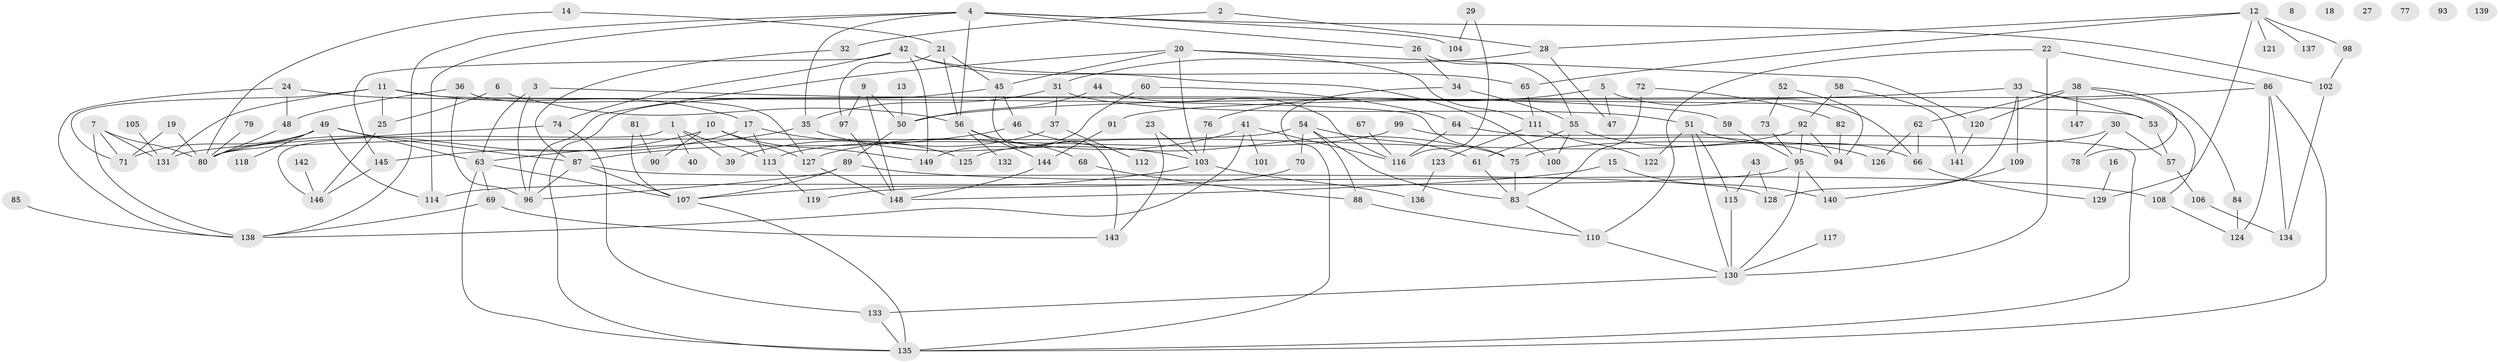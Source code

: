 // Generated by graph-tools (version 1.1) at 2025/39/03/09/25 04:39:16]
// undirected, 149 vertices, 226 edges
graph export_dot {
graph [start="1"]
  node [color=gray90,style=filled];
  1;
  2;
  3;
  4;
  5;
  6;
  7;
  8;
  9;
  10;
  11;
  12;
  13;
  14;
  15;
  16;
  17;
  18;
  19;
  20;
  21;
  22;
  23;
  24;
  25;
  26;
  27;
  28;
  29;
  30;
  31;
  32;
  33;
  34;
  35;
  36;
  37;
  38;
  39;
  40;
  41;
  42;
  43;
  44;
  45;
  46;
  47;
  48;
  49;
  50;
  51;
  52;
  53;
  54;
  55;
  56;
  57;
  58;
  59;
  60;
  61;
  62;
  63;
  64;
  65;
  66;
  67;
  68;
  69;
  70;
  71;
  72;
  73;
  74;
  75;
  76;
  77;
  78;
  79;
  80;
  81;
  82;
  83;
  84;
  85;
  86;
  87;
  88;
  89;
  90;
  91;
  92;
  93;
  94;
  95;
  96;
  97;
  98;
  99;
  100;
  101;
  102;
  103;
  104;
  105;
  106;
  107;
  108;
  109;
  110;
  111;
  112;
  113;
  114;
  115;
  116;
  117;
  118;
  119;
  120;
  121;
  122;
  123;
  124;
  125;
  126;
  127;
  128;
  129;
  130;
  131;
  132;
  133;
  134;
  135;
  136;
  137;
  138;
  139;
  140;
  141;
  142;
  143;
  144;
  145;
  146;
  147;
  148;
  149;
  1 -- 39;
  1 -- 40;
  1 -- 113;
  1 -- 146;
  2 -- 28;
  2 -- 32;
  3 -- 53;
  3 -- 63;
  3 -- 96;
  4 -- 26;
  4 -- 35;
  4 -- 56;
  4 -- 102;
  4 -- 104;
  4 -- 114;
  4 -- 138;
  5 -- 47;
  5 -- 66;
  5 -- 76;
  6 -- 25;
  6 -- 56;
  7 -- 71;
  7 -- 80;
  7 -- 131;
  7 -- 138;
  9 -- 50;
  9 -- 97;
  9 -- 148;
  10 -- 80;
  10 -- 90;
  10 -- 127;
  10 -- 149;
  11 -- 17;
  11 -- 25;
  11 -- 71;
  11 -- 75;
  11 -- 131;
  12 -- 28;
  12 -- 65;
  12 -- 98;
  12 -- 121;
  12 -- 129;
  12 -- 137;
  13 -- 50;
  14 -- 21;
  14 -- 80;
  15 -- 140;
  15 -- 148;
  16 -- 129;
  17 -- 113;
  17 -- 125;
  17 -- 145;
  19 -- 71;
  19 -- 80;
  20 -- 45;
  20 -- 96;
  20 -- 103;
  20 -- 111;
  20 -- 120;
  21 -- 45;
  21 -- 56;
  21 -- 97;
  22 -- 86;
  22 -- 110;
  22 -- 130;
  23 -- 103;
  23 -- 143;
  24 -- 48;
  24 -- 59;
  24 -- 138;
  25 -- 146;
  26 -- 34;
  26 -- 55;
  28 -- 31;
  28 -- 47;
  29 -- 104;
  29 -- 116;
  30 -- 57;
  30 -- 75;
  30 -- 78;
  31 -- 35;
  31 -- 37;
  31 -- 51;
  32 -- 87;
  33 -- 50;
  33 -- 53;
  33 -- 108;
  33 -- 109;
  33 -- 128;
  34 -- 55;
  34 -- 135;
  35 -- 63;
  35 -- 103;
  36 -- 48;
  36 -- 96;
  36 -- 127;
  37 -- 39;
  37 -- 112;
  38 -- 62;
  38 -- 78;
  38 -- 84;
  38 -- 120;
  38 -- 147;
  41 -- 101;
  41 -- 116;
  41 -- 127;
  41 -- 138;
  42 -- 65;
  42 -- 74;
  42 -- 100;
  42 -- 145;
  42 -- 149;
  43 -- 115;
  43 -- 128;
  44 -- 50;
  44 -- 116;
  45 -- 46;
  45 -- 135;
  45 -- 143;
  46 -- 75;
  46 -- 87;
  48 -- 80;
  49 -- 63;
  49 -- 71;
  49 -- 80;
  49 -- 87;
  49 -- 114;
  49 -- 118;
  50 -- 89;
  51 -- 66;
  51 -- 115;
  51 -- 122;
  51 -- 130;
  52 -- 73;
  52 -- 94;
  53 -- 57;
  54 -- 61;
  54 -- 70;
  54 -- 80;
  54 -- 83;
  54 -- 88;
  55 -- 61;
  55 -- 100;
  55 -- 126;
  56 -- 68;
  56 -- 132;
  56 -- 144;
  57 -- 106;
  58 -- 92;
  58 -- 141;
  59 -- 95;
  60 -- 64;
  60 -- 149;
  61 -- 83;
  62 -- 66;
  62 -- 126;
  63 -- 69;
  63 -- 107;
  63 -- 135;
  64 -- 94;
  64 -- 116;
  65 -- 111;
  66 -- 129;
  67 -- 116;
  68 -- 88;
  69 -- 138;
  69 -- 143;
  70 -- 119;
  72 -- 82;
  72 -- 83;
  73 -- 95;
  74 -- 131;
  74 -- 133;
  75 -- 83;
  76 -- 103;
  79 -- 80;
  81 -- 90;
  81 -- 107;
  82 -- 94;
  83 -- 110;
  84 -- 124;
  85 -- 138;
  86 -- 91;
  86 -- 124;
  86 -- 134;
  86 -- 135;
  87 -- 96;
  87 -- 107;
  87 -- 128;
  88 -- 110;
  89 -- 96;
  89 -- 107;
  89 -- 108;
  91 -- 144;
  92 -- 94;
  92 -- 95;
  92 -- 125;
  95 -- 114;
  95 -- 130;
  95 -- 140;
  97 -- 148;
  98 -- 102;
  99 -- 113;
  99 -- 135;
  102 -- 134;
  103 -- 107;
  103 -- 136;
  105 -- 131;
  106 -- 134;
  107 -- 135;
  108 -- 124;
  109 -- 140;
  110 -- 130;
  111 -- 122;
  111 -- 123;
  113 -- 119;
  115 -- 130;
  117 -- 130;
  120 -- 141;
  123 -- 136;
  127 -- 148;
  130 -- 133;
  133 -- 135;
  142 -- 146;
  144 -- 148;
  145 -- 146;
}
